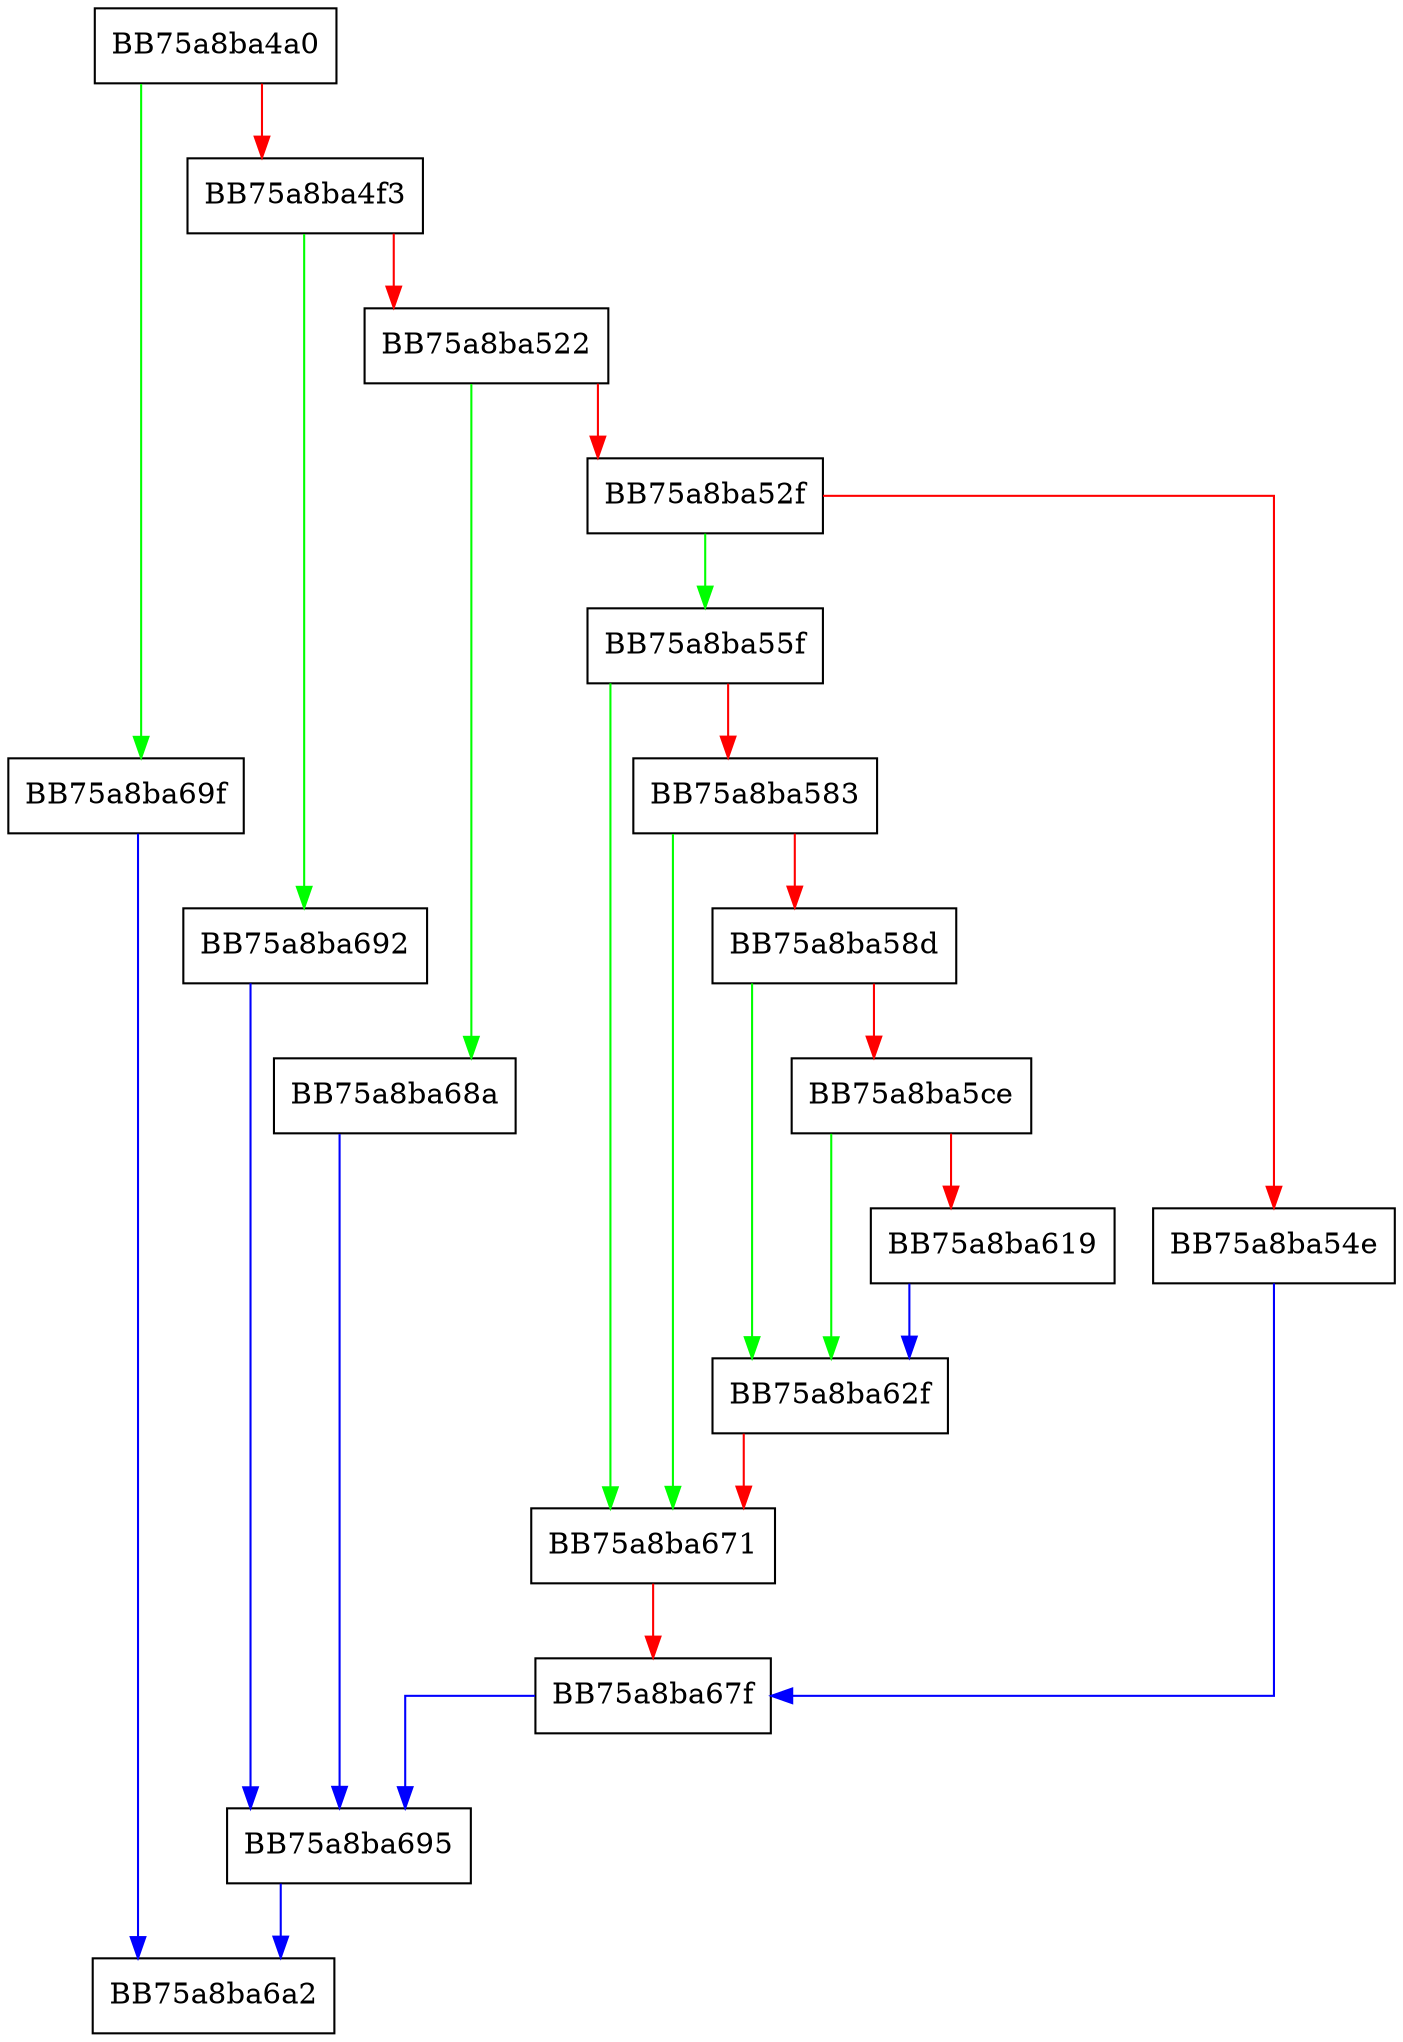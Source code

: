digraph get_state {
  node [shape="box"];
  graph [splines=ortho];
  BB75a8ba4a0 -> BB75a8ba69f [color="green"];
  BB75a8ba4a0 -> BB75a8ba4f3 [color="red"];
  BB75a8ba4f3 -> BB75a8ba692 [color="green"];
  BB75a8ba4f3 -> BB75a8ba522 [color="red"];
  BB75a8ba522 -> BB75a8ba68a [color="green"];
  BB75a8ba522 -> BB75a8ba52f [color="red"];
  BB75a8ba52f -> BB75a8ba55f [color="green"];
  BB75a8ba52f -> BB75a8ba54e [color="red"];
  BB75a8ba54e -> BB75a8ba67f [color="blue"];
  BB75a8ba55f -> BB75a8ba671 [color="green"];
  BB75a8ba55f -> BB75a8ba583 [color="red"];
  BB75a8ba583 -> BB75a8ba671 [color="green"];
  BB75a8ba583 -> BB75a8ba58d [color="red"];
  BB75a8ba58d -> BB75a8ba62f [color="green"];
  BB75a8ba58d -> BB75a8ba5ce [color="red"];
  BB75a8ba5ce -> BB75a8ba62f [color="green"];
  BB75a8ba5ce -> BB75a8ba619 [color="red"];
  BB75a8ba619 -> BB75a8ba62f [color="blue"];
  BB75a8ba62f -> BB75a8ba671 [color="red"];
  BB75a8ba671 -> BB75a8ba67f [color="red"];
  BB75a8ba67f -> BB75a8ba695 [color="blue"];
  BB75a8ba68a -> BB75a8ba695 [color="blue"];
  BB75a8ba692 -> BB75a8ba695 [color="blue"];
  BB75a8ba695 -> BB75a8ba6a2 [color="blue"];
  BB75a8ba69f -> BB75a8ba6a2 [color="blue"];
}